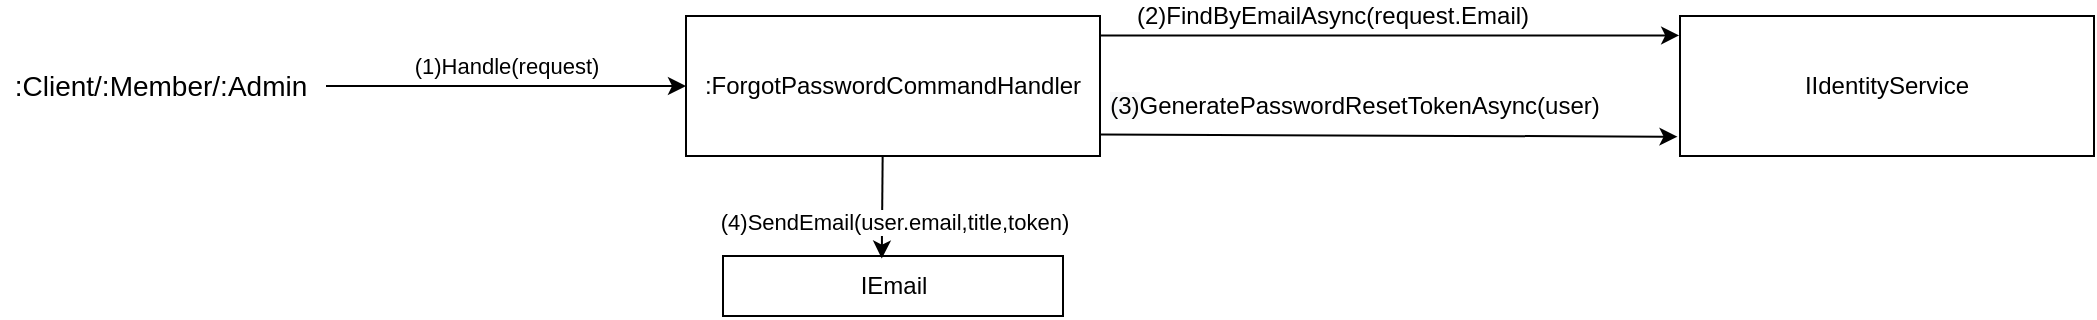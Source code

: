 <mxfile version="13.6.2" type="device"><diagram id="gHsJvJb7qj4NW8MDAA8u" name="Page-1"><mxGraphModel dx="1235" dy="1135" grid="1" gridSize="10" guides="1" tooltips="1" connect="1" arrows="1" fold="1" page="1" pageScale="1" pageWidth="827" pageHeight="1169" math="0" shadow="0"><root><mxCell id="0"/><mxCell id="1" parent="0"/><mxCell id="y_8neiA0ZaxTHjdguVGy-1" value=":ForgotPasswordCommand&lt;span&gt;Handler&lt;/span&gt;" style="rounded=0;whiteSpace=wrap;html=1;" parent="1" vertex="1"><mxGeometry x="353" y="40" width="207" height="70" as="geometry"/></mxCell><mxCell id="y_8neiA0ZaxTHjdguVGy-2" value="(1)Handle(request)" style="endArrow=classic;html=1;entryX=0;entryY=0.5;entryDx=0;entryDy=0;" parent="1" target="y_8neiA0ZaxTHjdguVGy-1" edge="1"><mxGeometry y="10" width="50" height="50" relative="1" as="geometry"><mxPoint x="173" y="75" as="sourcePoint"/><mxPoint x="352.0" y="52.08" as="targetPoint"/><mxPoint as="offset"/></mxGeometry></mxCell><mxCell id="y_8neiA0ZaxTHjdguVGy-3" value=":Client/:Member/:Admin" style="text;html=1;align=center;verticalAlign=middle;resizable=0;points=[];autosize=1;fontSize=14;" parent="1" vertex="1"><mxGeometry x="10" y="65" width="160" height="20" as="geometry"/></mxCell><mxCell id="y_8neiA0ZaxTHjdguVGy-12" value="IEmail" style="rounded=0;whiteSpace=wrap;html=1;" parent="1" vertex="1"><mxGeometry x="371.5" y="160" width="170" height="30" as="geometry"/></mxCell><mxCell id="y_8neiA0ZaxTHjdguVGy-23" value="&lt;span style=&quot;font-size: 12px&quot;&gt;(2)FindByEmailAsync(request.Email)&lt;/span&gt;" style="endArrow=classic;html=1;exitX=1.001;exitY=0.139;exitDx=0;exitDy=0;entryX=-0.002;entryY=0.139;entryDx=0;entryDy=0;exitPerimeter=0;entryPerimeter=0;" parent="1" source="y_8neiA0ZaxTHjdguVGy-1" target="y_8neiA0ZaxTHjdguVGy-24" edge="1"><mxGeometry x="-0.2" y="10" width="50" height="50" relative="1" as="geometry"><mxPoint x="466.5" y="50" as="sourcePoint"/><mxPoint x="700" y="75" as="targetPoint"/><mxPoint as="offset"/></mxGeometry></mxCell><mxCell id="y_8neiA0ZaxTHjdguVGy-24" value="IIdentityService" style="rounded=0;whiteSpace=wrap;html=1;" parent="1" vertex="1"><mxGeometry x="850" y="40" width="207" height="70" as="geometry"/></mxCell><mxCell id="y_8neiA0ZaxTHjdguVGy-44" value="&lt;span style=&quot;font-size: 12px ; background-color: rgb(248 , 249 , 250)&quot;&gt;(3)&lt;/span&gt;&lt;span style=&quot;font-size: 12px&quot;&gt;GeneratePasswordResetTokenAsync(user)&lt;/span&gt;" style="endArrow=classic;html=1;entryX=-0.006;entryY=0.862;entryDx=0;entryDy=0;exitX=1.001;exitY=0.847;exitDx=0;exitDy=0;exitPerimeter=0;entryPerimeter=0;" parent="1" target="y_8neiA0ZaxTHjdguVGy-24" edge="1" source="y_8neiA0ZaxTHjdguVGy-1"><mxGeometry x="-0.12" y="15" width="50" height="50" relative="1" as="geometry"><mxPoint x="560" y="75" as="sourcePoint"/><mxPoint x="771.5" y="70" as="targetPoint"/><mxPoint as="offset"/></mxGeometry></mxCell><mxCell id="y_8neiA0ZaxTHjdguVGy-46" value="(4)SendEmail(user.email,title,token)" style="endArrow=classic;html=1;entryX=0.467;entryY=0.043;entryDx=0;entryDy=0;exitX=0.475;exitY=1.003;exitDx=0;exitDy=0;exitPerimeter=0;entryPerimeter=0;" parent="1" source="y_8neiA0ZaxTHjdguVGy-1" target="y_8neiA0ZaxTHjdguVGy-12" edge="1"><mxGeometry x="0.286" y="6" width="50" height="50" relative="1" as="geometry"><mxPoint x="550" y="190" as="sourcePoint"/><mxPoint x="240.055" y="260" as="targetPoint"/><Array as="points"/><mxPoint as="offset"/></mxGeometry></mxCell></root></mxGraphModel></diagram></mxfile>